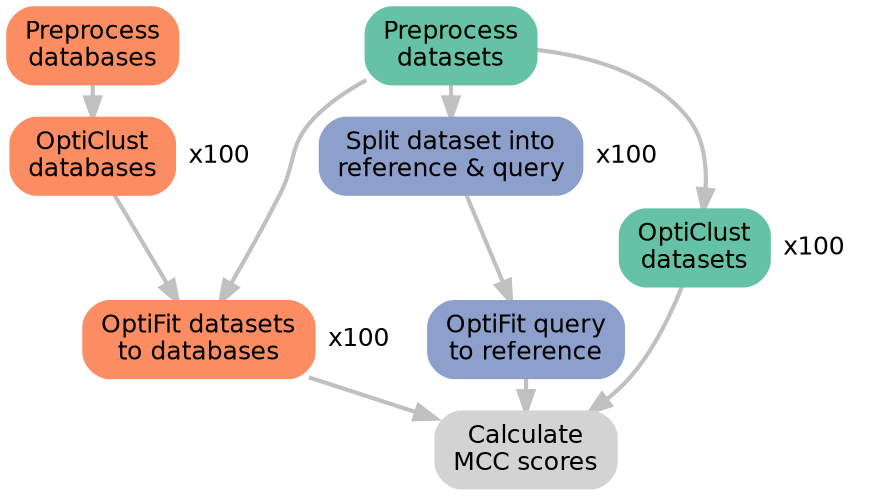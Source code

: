 # RColorBrewer::brewer.pal(n=4, name='Set2')
digraph snakemake_dag {
    graph[bgcolor=white, nodesep=0.1, ranksep=0.1, outputorder=edgesfirst]
    node[shape=box, style="rounded,filled",
         fontname=helvetica, fontsize=12, penwidth=2];
    edge[penwidth=2, color=grey,
         fontname=helvetica, fontsize=12];

  node[color="#66C2A5"]
	1[label="Preprocess\ndatasets"];
	2[label="OptiClust\ndatasets"];

  node[color="#FC8D62"]
	11[label="Preprocess\ndatabases"];
	12[label="OptiClust\ndatabases"];
	13[label="OptiFit datasets\nto databases"];

  node[color="#8DA0CB"]
	20[label="Split dataset into\nreference & query"];
	21[label="OptiFit query\nto reference"];

  node[color="lightgray"]
	30[label="Calculate\nMCC scores"];

	1 -> 2
	2 -> 30

	11 -> 12 -> 13
	1 -> 13
	13 -> 30

	20 -> 21
	1 -> 20
	21 -> 30
	
	edge[label="x100", color="white", arrowhead=none]
	2 -> 2
	12 -> 12
	13 -> 13
	20 -> 20
}